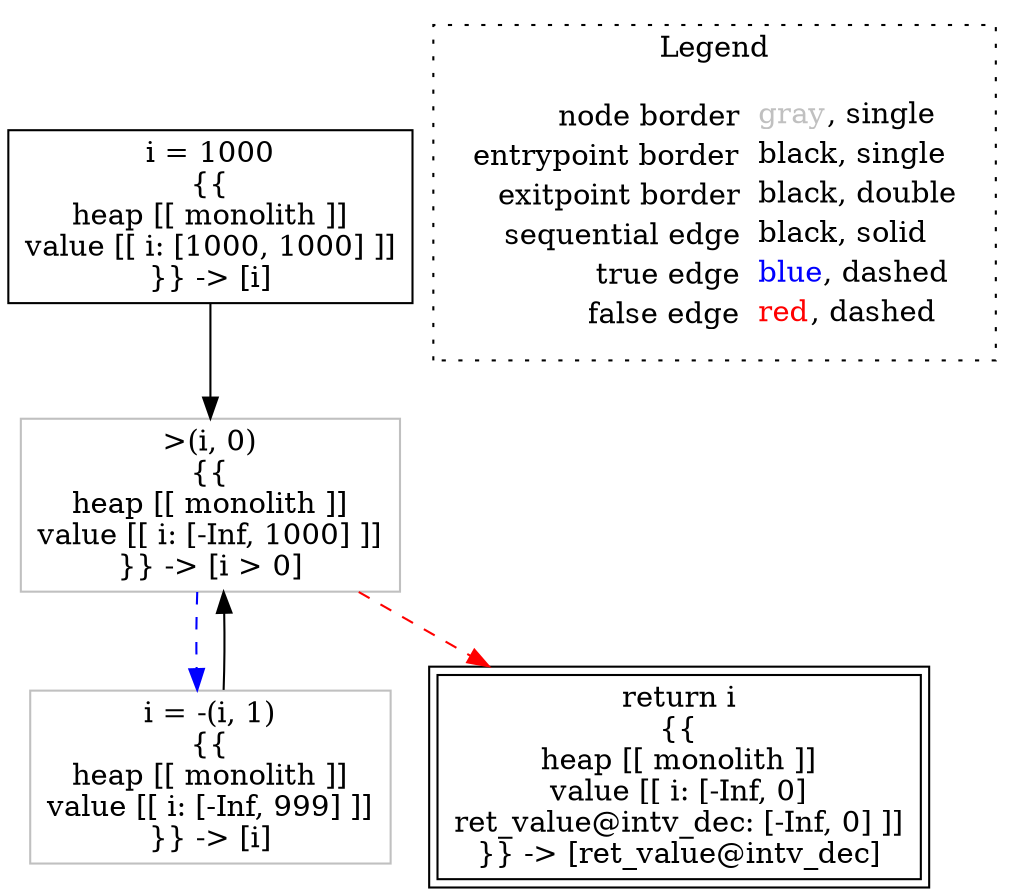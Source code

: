 digraph {
	"node0" [shape="rect",color="black",label=<i = 1000<BR/>{{<BR/>heap [[ monolith ]]<BR/>value [[ i: [1000, 1000] ]]<BR/>}} -&gt; [i]>];
	"node1" [shape="rect",color="gray",label=<i = -(i, 1)<BR/>{{<BR/>heap [[ monolith ]]<BR/>value [[ i: [-Inf, 999] ]]<BR/>}} -&gt; [i]>];
	"node2" [shape="rect",color="gray",label=<&gt;(i, 0)<BR/>{{<BR/>heap [[ monolith ]]<BR/>value [[ i: [-Inf, 1000] ]]<BR/>}} -&gt; [i &gt; 0]>];
	"node3" [shape="rect",color="black",peripheries="2",label=<return i<BR/>{{<BR/>heap [[ monolith ]]<BR/>value [[ i: [-Inf, 0]<BR/>ret_value@intv_dec: [-Inf, 0] ]]<BR/>}} -&gt; [ret_value@intv_dec]>];
	"node1" -> "node2" [color="black"];
	"node2" -> "node1" [color="blue",style="dashed"];
	"node2" -> "node3" [color="red",style="dashed"];
	"node0" -> "node2" [color="black"];
subgraph cluster_legend {
	label="Legend";
	style=dotted;
	node [shape=plaintext];
	"legend" [label=<<table border="0" cellpadding="2" cellspacing="0" cellborder="0"><tr><td align="right">node border&nbsp;</td><td align="left"><font color="gray">gray</font>, single</td></tr><tr><td align="right">entrypoint border&nbsp;</td><td align="left"><font color="black">black</font>, single</td></tr><tr><td align="right">exitpoint border&nbsp;</td><td align="left"><font color="black">black</font>, double</td></tr><tr><td align="right">sequential edge&nbsp;</td><td align="left"><font color="black">black</font>, solid</td></tr><tr><td align="right">true edge&nbsp;</td><td align="left"><font color="blue">blue</font>, dashed</td></tr><tr><td align="right">false edge&nbsp;</td><td align="left"><font color="red">red</font>, dashed</td></tr></table>>];
}

}
